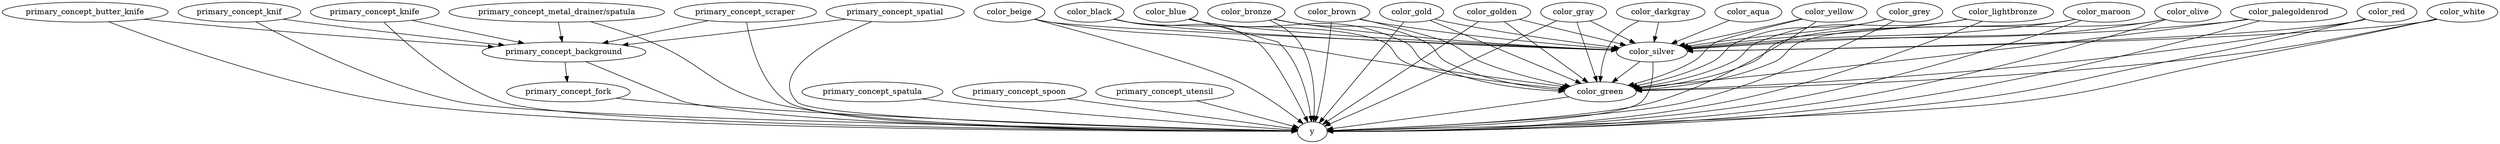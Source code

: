strict digraph  {
primary_concept_background;
y;
primary_concept_butter_knife;
primary_concept_fork;
primary_concept_knif;
primary_concept_knife;
"primary_concept_metal_drainer/spatula";
primary_concept_scraper;
primary_concept_spatial;
primary_concept_spatula;
primary_concept_spoon;
primary_concept_utensil;
color_beige;
color_black;
color_blue;
color_bronze;
color_brown;
color_gold;
color_golden;
color_gray;
color_green;
color_grey;
color_lightbronze;
color_maroon;
color_olive;
color_palegoldenrod;
color_red;
color_silver;
color_white;
color_yellow;
color_aqua;
color_darkgray;
primary_concept_background -> y;
primary_concept_background -> primary_concept_fork;
primary_concept_butter_knife -> y;
primary_concept_butter_knife -> primary_concept_background;
primary_concept_fork -> y;
primary_concept_knif -> y;
primary_concept_knif -> primary_concept_background;
primary_concept_knife -> y;
primary_concept_knife -> primary_concept_background;
"primary_concept_metal_drainer/spatula" -> y;
"primary_concept_metal_drainer/spatula" -> primary_concept_background;
primary_concept_scraper -> y;
primary_concept_scraper -> primary_concept_background;
primary_concept_spatial -> y;
primary_concept_spatial -> primary_concept_background;
primary_concept_spatula -> y;
primary_concept_spoon -> y;
primary_concept_utensil -> y;
color_beige -> y;
color_beige -> color_green;
color_beige -> color_silver;
color_black -> y;
color_black -> color_green;
color_black -> color_silver;
color_blue -> y;
color_blue -> color_green;
color_blue -> color_silver;
color_bronze -> y;
color_bronze -> color_green;
color_bronze -> color_silver;
color_brown -> y;
color_brown -> color_green;
color_brown -> color_silver;
color_gold -> y;
color_gold -> color_green;
color_gold -> color_silver;
color_golden -> y;
color_golden -> color_green;
color_golden -> color_silver;
color_gray -> y;
color_gray -> color_green;
color_gray -> color_silver;
color_green -> y;
color_grey -> y;
color_grey -> color_green;
color_grey -> color_silver;
color_lightbronze -> y;
color_lightbronze -> color_green;
color_lightbronze -> color_silver;
color_maroon -> y;
color_maroon -> color_green;
color_maroon -> color_silver;
color_olive -> y;
color_olive -> color_green;
color_olive -> color_silver;
color_palegoldenrod -> y;
color_palegoldenrod -> color_green;
color_palegoldenrod -> color_silver;
color_red -> y;
color_red -> color_green;
color_red -> color_silver;
color_silver -> y;
color_silver -> color_green;
color_white -> y;
color_white -> color_green;
color_white -> color_silver;
color_yellow -> y;
color_yellow -> color_green;
color_yellow -> color_silver;
color_aqua -> color_silver;
color_darkgray -> color_green;
color_darkgray -> color_silver;
}
